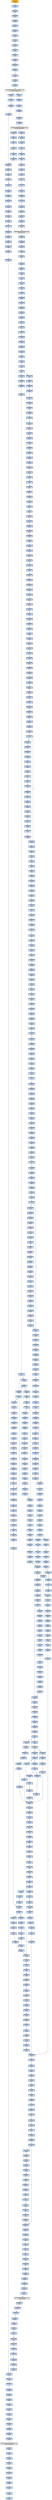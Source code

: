 strict digraph G {
	graph [bgcolor=transparent,
		name=G
	];
	node [color=lightsteelblue,
		fillcolor=lightsteelblue,
		shape=rectangle,
		style=filled
	];
	"0x0041eeb2"	[label="0x0041eeb2
movl"];
	"0x0041eeb5"	[label="0x0041eeb5
movl"];
	"0x0041eeb2" -> "0x0041eeb5"	[color="#000000"];
	"0x0041ea1d"	[label="0x0041ea1d
cmpl"];
	"0x0041ea20"	[label="0x0041ea20
jae"];
	"0x0041ea1d" -> "0x0041ea20"	[color="#000000"];
	"0x0041e04e"	[label="0x0041e04e
pushl"];
	"0x0041e04f"	[label="0x0041e04f
call"];
	"0x0041e04e" -> "0x0041e04f"	[color="#000000"];
	"0x0041ea2a"	[label="0x0041ea2a
jmp"];
	"0x0041ea58"	[label="0x0041ea58
movl"];
	"0x0041ea2a" -> "0x0041ea58"	[color="#000000"];
	"0x0041ef61"	[label="0x0041ef61
movl"];
	"0x0041ef63"	[label="0x0041ef63
jmp"];
	"0x0041ef61" -> "0x0041ef63"	[color="#000000"];
	"0x0041e879"	[label="0x0041e879
movl"];
	"0x0041e87e"	[label="0x0041e87e
movl"];
	"0x0041e879" -> "0x0041e87e"	[color="#000000"];
	"0x0041ebb4"	[label="0x0041ebb4
testb"];
	"0x0041ebb6"	[label="0x0041ebb6
jne"];
	"0x0041ebb4" -> "0x0041ebb6"	[color="#000000"];
	"0x0041ecc9"	[label="0x0041ecc9
jb"];
	"0x0041eccb"	[label="0x0041eccb
jmp"];
	"0x0041ecc9" -> "0x0041eccb"	[color="#000000",
		label=F];
	GETMODULEHANDLEA_KERNEL32_DLL	[color=lightgrey,
		fillcolor=lightgrey,
		label="GETMODULEHANDLEA_KERNEL32_DLL
GETMODULEHANDLEA"];
	"0x0041e287"	[label="0x0041e287
testl"];
	GETMODULEHANDLEA_KERNEL32_DLL -> "0x0041e287"	[color="#000000"];
	"0x0041e042"	[label="0x0041e042
movl"];
	GETMODULEHANDLEA_KERNEL32_DLL -> "0x0041e042"	[color="#000000"];
	"0x0041e974"	[label="0x0041e974
movl"];
	"0x0041e97a"	[label="0x0041e97a
andl"];
	"0x0041e974" -> "0x0041e97a"	[color="#000000"];
	"0x0041ee5c"	[label="0x0041ee5c
cmpl"];
	"0x0041ee5f"	[label="0x0041ee5f
movl"];
	"0x0041ee5c" -> "0x0041ee5f"	[color="#000000"];
	"0x0041e7e3"	[label="0x0041e7e3
cmpl"];
	"0x0041e7e5"	[label="0x0041e7e5
jae"];
	"0x0041e7e3" -> "0x0041e7e5"	[color="#000000"];
	"0x0041ebc5"	[label="0x0041ebc5
movl"];
	"0x0041ebc7"	[label="0x0041ebc7
call"];
	"0x0041ebc5" -> "0x0041ebc7"	[color="#000000"];
	"0x0041ea6c"	[label="0x0041ea6c
subl"];
	"0x0041ea6e"	[label="0x0041ea6e
popl"];
	"0x0041ea6c" -> "0x0041ea6e"	[color="#000000"];
	"0x0041e174"	[label="0x0041e174
movl"];
	"0x0041e176"	[label="0x0041e176
andl"];
	"0x0041e174" -> "0x0041e176"	[color="#000000"];
	"0x0041eb74"	[label="0x0041eb74
movl"];
	"0x0041eb76"	[label="0x0041eb76
call"];
	"0x0041eb74" -> "0x0041eb76"	[color="#000000"];
	"0x0041e994"	[label="0x0041e994
movl"];
	"0x0041e996"	[label="0x0041e996
movl"];
	"0x0041e994" -> "0x0041e996"	[color="#000000"];
	"0x0041e983"	[label="0x0041e983
movl"];
	"0x0041e986"	[label="0x0041e986
xorl"];
	"0x0041e983" -> "0x0041e986"	[color="#000000"];
	"0x0041e0b7"	[label="0x0041e0b7
pushl"];
	"0x0041e0bc"	[label="0x0041e0bc
pushl"];
	"0x0041e0b7" -> "0x0041e0bc"	[color="#000000"];
	"0x0041e91a"	[label="0x0041e91a
movl"];
	"0x0041e91e"	[label="0x0041e91e
movl"];
	"0x0041e91a" -> "0x0041e91e"	[color="#000000"];
	"0x0041e384"	[label="0x0041e384
jmp"];
	"0x0041e271"	[label="0x0041e271
movl"];
	"0x0041e384" -> "0x0041e271"	[color="#000000"];
	"0x0041ea25"	[label="0x0041ea25
sbbl"];
	"0x0041ea27"	[label="0x0041ea27
addl"];
	"0x0041ea25" -> "0x0041ea27"	[color="#000000"];
	"0x0041e001"	[color=lightgrey,
		fillcolor=orange,
		label="0x0041e001
pusha"];
	"0x0041e002"	[label="0x0041e002
call"];
	"0x0041e001" -> "0x0041e002"	[color="#000000"];
	"0x0041e966"	[label="0x0041e966
movl"];
	"0x0041e96d"	[label="0x0041e96d
movb"];
	"0x0041e966" -> "0x0041e96d"	[color="#000000"];
	"0x0041e8fa"	[label="0x0041e8fa
movl"];
	"0x0041e8fe"	[label="0x0041e8fe
movl"];
	"0x0041e8fa" -> "0x0041e8fe"	[color="#000000"];
	"0x0041eec1"	[label="0x0041eec1
addl"];
	"0x0041eec4"	[label="0x0041eec4
orl"];
	"0x0041eec1" -> "0x0041eec4"	[color="#000000"];
	"0x0041e0fc"	[label="0x0041e0fc
call"];
	"0x0041e6c8"	[label="0x0041e6c8
movl"];
	"0x0041e0fc" -> "0x0041e6c8"	[color="#000000"];
	"0x0041e718"	[label="0x0041e718
testb"];
	"0x0041e71a"	[label="0x0041e71a
jne"];
	"0x0041e718" -> "0x0041e71a"	[color="#000000"];
	VIRTUALPROTECT_KERNEL32_DLL	[color=lightgrey,
		fillcolor=lightgrey,
		label="VIRTUALPROTECT_KERNEL32_DLL
VIRTUALPROTECT"];
	"0x0041e3ff"	[label="0x0041e3ff
popl"];
	VIRTUALPROTECT_KERNEL32_DLL -> "0x0041e3ff"	[color="#000000"];
	"0x0041ed42"	[label="0x0041ed42
jmp"];
	"0x0041ef70"	[label="0x0041ef70
cmpl"];
	"0x0041ed42" -> "0x0041ef70"	[color="#000000"];
	"0x0041ee18"	[label="0x0041ee18
movb"];
	"0x0041ee1f"	[label="0x0041ee1f
popl"];
	"0x0041ee18" -> "0x0041ee1f"	[color="#000000"];
	"0x0041ef74"	[label="0x0041ef74
jb"];
	"0x0041ef7a"	[label="0x0041ef7a
movl"];
	"0x0041ef74" -> "0x0041ef7a"	[color="#000000",
		label=F];
	"0x0041eed9"	[label="0x0041eed9
movl"];
	"0x0041eede"	[label="0x0041eede
subl"];
	"0x0041eed9" -> "0x0041eede"	[color="#000000"];
	"0x0041e7e7"	[label="0x0041e7e7
popl"];
	"0x0041e7e5" -> "0x0041e7e7"	[color="#000000",
		label=F];
	"0x0041eb49"	[label="0x0041eb49
movl"];
	"0x0041eb4f"	[label="0x0041eb4f
movl"];
	"0x0041eb49" -> "0x0041eb4f"	[color="#000000"];
	"0x0041e922"	[label="0x0041e922
movl"];
	"0x0041e926"	[label="0x0041e926
addl"];
	"0x0041e922" -> "0x0041e926"	[color="#000000"];
	"0x0041e08d"	[label="0x0041e08d
movl"];
	"0x0041e093"	[label="0x0041e093
orl"];
	"0x0041e08d" -> "0x0041e093"	[color="#000000"];
	"0x0041eca3"	[label="0x0041eca3
testb"];
	"0x0041eca5"	[label="0x0041eca5
jne"];
	"0x0041eca3" -> "0x0041eca5"	[color="#000000"];
	"0x0041eaad"	[label="0x0041eaad
addl"];
	"0x0041eaaf"	[label="0x0041eaaf
incl"];
	"0x0041eaad" -> "0x0041eaaf"	[color="#000000"];
	"0x0041e9be"	[label="0x0041e9be
movl"];
	"0x0041e9c0"	[label="0x0041e9c0
movb"];
	"0x0041e9be" -> "0x0041e9c0"	[color="#000000"];
	VIRTUALFREE_KERNEL32_DLL	[color=lightgrey,
		fillcolor=lightgrey,
		label="VIRTUALFREE_KERNEL32_DLL
VIRTUALFREE"];
	"0x0041e1a8"	[label="0x0041e1a8
movl"];
	VIRTUALFREE_KERNEL32_DLL -> "0x0041e1a8"	[color="#000000"];
	"0x0041ea82"	[label="0x0041ea82
popl"];
	"0x0041ea83"	[label="0x0041ea83
ret"];
	"0x0041ea82" -> "0x0041ea83"	[color="#000000"];
	"0x0041e900"	[label="0x0041e900
movl"];
	"0x0041e904"	[label="0x0041e904
shll"];
	"0x0041e900" -> "0x0041e904"	[color="#000000"];
	"0x0041e9b1"	[label="0x0041e9b1
pushl"];
	"0x0041e9b2"	[label="0x0041e9b2
pushl"];
	"0x0041e9b1" -> "0x0041e9b2"	[color="#000000"];
	"0x0041e01c"	[label="0x0041e01c
subl"];
	"0x0041e022"	[label="0x0041e022
cmpl"];
	"0x0041e01c" -> "0x0041e022"	[color="#000000"];
	"0x0041e9f9"	[label="0x0041e9f9
subl"];
	"0x0041e9fb"	[label="0x0041e9fb
shrl"];
	"0x0041e9f9" -> "0x0041e9fb"	[color="#000000"];
	"0x0041e9c3"	[label="0x0041e9c3
movb"];
	"0x0041e9c7"	[label="0x0041e9c7
movl"];
	"0x0041e9c3" -> "0x0041e9c7"	[color="#000000"];
	"0x0041e0fa"	[label="0x0041e0fa
pushl"];
	"0x0041e0fb"	[label="0x0041e0fb
pushl"];
	"0x0041e0fa" -> "0x0041e0fb"	[color="#000000"];
	"0x0041e9e9"	[label="0x0041e9e9
cmpl"];
	"0x0041e9ec"	[label="0x0041e9ec
jae"];
	"0x0041e9e9" -> "0x0041e9ec"	[color="#000000"];
	"0x0041eb0d"	[label="0x0041eb0d
movl"];
	"0x0041eb0f"	[label="0x0041eb0f
leal"];
	"0x0041eb0d" -> "0x0041eb0f"	[color="#000000"];
	"0x0041eaa2"	[label="0x0041eaa2
popl"];
	"0x0041eaa3"	[label="0x0041eaa3
movl"];
	"0x0041eaa2" -> "0x0041eaa3"	[color="#000000"];
	"0x0041e872"	[label="0x0041e872
incl"];
	"0x0041e873"	[label="0x0041e873
cmpl"];
	"0x0041e872" -> "0x0041e873"	[color="#000000"];
	"0x0041e2c8"	[label="0x0041e2c8
je"];
	"0x0041e373"	[label="0x0041e373
movl"];
	"0x0041e2c8" -> "0x0041e373"	[color="#000000",
		label=T];
	"0x0041e8ab"	[label="0x0041e8ab
addl"];
	"0x0041e8ad"	[label="0x0041e8ad
cmpl"];
	"0x0041e8ab" -> "0x0041e8ad"	[color="#000000"];
	"0x0041e7eb"	[label="0x0041e7eb
movl"];
	"0x0041e7ee"	[label="0x0041e7ee
movl"];
	"0x0041e7eb" -> "0x0041e7ee"	[color="#000000"];
	"0x0041ecb9"	[label="0x0041ecb9
xorl"];
	"0x0041ecbb"	[label="0x0041ecbb
cmpb"];
	"0x0041ecb9" -> "0x0041ecbb"	[color="#000000"];
	"0x0041e9b6"	[label="0x0041e9b6
movl"];
	"0x0041e9b8"	[label="0x0041e9b8
cmpl"];
	"0x0041e9b6" -> "0x0041e9b8"	[color="#000000"];
	"0x0041e9c2"	[label="0x0041e9c2
incl"];
	"0x0041e9c0" -> "0x0041e9c2"	[color="#000000"];
	"0x0041e276"	[label="0x0041e276
je"];
	"0x0041e389"	[label="0x0041e389
movl"];
	"0x0041e276" -> "0x0041e389"	[color="#000000",
		label=T];
	"0x0041e055"	[label="0x0041e055
stosl"];
	"0x0041e056"	[label="0x0041e056
movb"];
	"0x0041e055" -> "0x0041e056"	[color="#000000"];
	"0x0041e1c6"	[label="0x0041e1c6
subl"];
	"0x0041e1c8"	[label="0x0041e1c8
je"];
	"0x0041e1c6" -> "0x0041e1c8"	[color="#000000"];
	"0x0041e91e" -> "0x0041e922"	[color="#000000"];
	"0x0041ee9c"	[label="0x0041ee9c
cmpl"];
	"0x0041eea0"	[label="0x0041eea0
jb"];
	"0x0041ee9c" -> "0x0041eea0"	[color="#000000"];
	"0x0041e6dc"	[label="0x0041e6dc
movl"];
	"0x0041e6e3"	[label="0x0041e6e3
movl"];
	"0x0041e6dc" -> "0x0041e6e3"	[color="#000000"];
	"0x0041eb98"	[label="0x0041eb98
movb"];
	"0x0041eb9c"	[label="0x0041eb9c
incl"];
	"0x0041eb98" -> "0x0041eb9c"	[color="#000000"];
	"0x0041ee6a"	[label="0x0041ee6a
movl"];
	"0x0041ee6d"	[label="0x0041ee6d
movl"];
	"0x0041ee6a" -> "0x0041ee6d"	[color="#000000"];
	"0x0041e6cc"	[label="0x0041e6cc
subl"];
	"0x0041e6c8" -> "0x0041e6cc"	[color="#000000"];
	"0x0041eec6"	[label="0x0041eec6
movl"];
	"0x0041eec4" -> "0x0041eec6"	[color="#000000"];
	"0x0041e298"	[label="0x0041e298
movl"];
	"0x0041e2a2"	[label="0x0041e2a2
movl"];
	"0x0041e298" -> "0x0041e2a2"	[color="#000000"];
	"0x0041eee4"	[label="0x0041eee4
movl"];
	"0x0041eee9"	[label="0x0041eee9
movl"];
	"0x0041eee4" -> "0x0041eee9"	[color="#000000"];
	"0x0041e726"	[label="0x0041e726
movl"];
	"0x0041e71a" -> "0x0041e726"	[color="#000000",
		label=T];
	"0x0041e6d2"	[label="0x0041e6d2
leal"];
	"0x0041e6d6"	[label="0x0041e6d6
pushl"];
	"0x0041e6d2" -> "0x0041e6d6"	[color="#000000"];
	"0x0041e37e"	[label="0x0041e37e
movl"];
	"0x0041e37e" -> "0x0041e384"	[color="#000000"];
	"0x0041e179"	[label="0x0041e179
repz"];
	"0x0041e176" -> "0x0041e179"	[color="#000000"];
	"0x0041ef7e"	[label="0x0041ef7e
movl"];
	"0x0041ef80"	[label="0x0041ef80
popl"];
	"0x0041ef7e" -> "0x0041ef80"	[color="#000000"];
	"0x0041e059"	[label="0x0041e059
jne"];
	"0x0041e05b"	[label="0x0041e05b
cmpb"];
	"0x0041e059" -> "0x0041e05b"	[color="#000000",
		label=F];
	"0x0041eefc"	[label="0x0041eefc
movl"];
	"0x0041ef03"	[label="0x0041ef03
testl"];
	"0x0041eefc" -> "0x0041ef03"	[color="#000000"];
	"0x0041ecc6"	[label="0x0041ecc6
cmpl"];
	"0x0041ecc6" -> "0x0041ecc9"	[color="#000000"];
	"0x0041e112"	[label="0x0041e112
movl"];
	"0x0041e114"	[label="0x0041e114
subl"];
	"0x0041e112" -> "0x0041e114"	[color="#000000"];
	"0x0041ea47"	[label="0x0041ea47
jae"];
	"0x0041ea49"	[label="0x0041ea49
movl"];
	"0x0041ea47" -> "0x0041ea49"	[color="#000000",
		label=F];
	"0x0041eb59"	[label="0x0041eb59
stosb"];
	"0x0041eb5a"	[label="0x0041eb5a
call"];
	"0x0041eb59" -> "0x0041eb5a"	[color="#000000"];
	"0x0041e9e1"	[label="0x0041e9e1
movl"];
	"0x0041e9e4"	[label="0x0041e9e4
movl"];
	"0x0041e9e1" -> "0x0041e9e4"	[color="#000000"];
	"0x0041ebc3"	[label="0x0041ebc3
xorl"];
	"0x0041ebc3" -> "0x0041ebc5"	[color="#000000"];
	"0x0041e04a"	[label="0x0041e04a
leal"];
	"0x0041e04d"	[label="0x0041e04d
pushl"];
	"0x0041e04a" -> "0x0041e04d"	[color="#000000"];
	"0x0041e72f"	[label="0x0041e72f
ret"];
	"0x0041e101"	[label="0x0041e101
movb"];
	"0x0041e72f" -> "0x0041e101"	[color="#000000"];
	"0x0041e7ad"	[label="0x0041e7ad
pushl"];
	"0x0041e7ae"	[label="0x0041e7ae
cmpl"];
	"0x0041e7ad" -> "0x0041e7ae"	[color="#000000"];
	"0x0041e9c9"	[label="0x0041e9c9
movl"];
	"0x0041e9c7" -> "0x0041e9c9"	[color="#000000"];
	"0x0041ece7"	[label="0x0041ece7
popl"];
	"0x0041ece8"	[label="0x0041ece8
movb"];
	"0x0041ece7" -> "0x0041ece8"	[color="#000000"];
	"0x0041e9d3"	[label="0x0041e9d3
andl"];
	"0x0041e9d9"	[label="0x0041e9d9
orl"];
	"0x0041e9d3" -> "0x0041e9d9"	[color="#000000"];
	"0x0041ef63" -> "0x0041ef70"	[color="#000000"];
	"0x0041e877"	[label="0x0041e877
jb"];
	"0x0041e877" -> "0x0041e879"	[color="#000000",
		label=F];
	"0x0041e8c9"	[label="0x0041e8c9
cmpl"];
	"0x0041e8cc"	[label="0x0041e8cc
movl"];
	"0x0041e8c9" -> "0x0041e8cc"	[color="#000000"];
	"0x0041e7be"	[label="0x0041e7be
movb"];
	"0x0041e7c2"	[label="0x0041e7c2
movl"];
	"0x0041e7be" -> "0x0041e7c2"	[color="#000000"];
	"0x0041ea3b"	[label="0x0041ea3b
jae"];
	"0x0041ea44"	[label="0x0041ea44
cmpl"];
	"0x0041ea3b" -> "0x0041ea44"	[color="#000000",
		label=T];
	"0x0041ea3d"	[label="0x0041ea3d
movl"];
	"0x0041ea3b" -> "0x0041ea3d"	[color="#000000",
		label=F];
	"0x0041e7bb"	[label="0x0041e7bb
movb"];
	"0x0041e7bd"	[label="0x0041e7bd
incl"];
	"0x0041e7bb" -> "0x0041e7bd"	[color="#000000"];
	"0x0041ef85"	[label="0x0041ef85
popl"];
	"0x0041ef86"	[label="0x0041ef86
addl"];
	"0x0041ef85" -> "0x0041ef86"	[color="#000000"];
	"0x0041e8a1"	[label="0x0041e8a1
movl"];
	"0x0041e8a5"	[label="0x0041e8a5
movl"];
	"0x0041e8a1" -> "0x0041e8a5"	[color="#000000"];
	"0x0041e8f0"	[label="0x0041e8f0
subl"];
	"0x0041e8f2"	[label="0x0041e8f2
addl"];
	"0x0041e8f0" -> "0x0041e8f2"	[color="#000000"];
	"0x0041e99c"	[label="0x0041e99c
incl"];
	"0x0041e99d"	[label="0x0041e99d
cmpl"];
	"0x0041e99c" -> "0x0041e99d"	[color="#000000"];
	"0x0041e7e8"	[label="0x0041e7e8
movl"];
	"0x0041e7e8" -> "0x0041e7eb"	[color="#000000"];
	"0x0041e0f7"	[label="0x0041e0f7
pushl"];
	"0x0041e0f7" -> "0x0041e0fa"	[color="#000000"];
	"0x0041ef3d"	[label="0x0041ef3d
incl"];
	"0x0041ef3e"	[label="0x0041ef3e
leal"];
	"0x0041ef3d" -> "0x0041ef3e"	[color="#000000"];
	"0x0041e8d3"	[label="0x0041e8d3
jl"];
	"0x0041e8d3" -> "0x0041e922"	[color="#000000",
		label=T];
	"0x0041e8d5"	[label="0x0041e8d5
movl"];
	"0x0041e8d3" -> "0x0041e8d5"	[color="#000000",
		label=F];
	"0x0041e8eb"	[label="0x0041e8eb
andl"];
	"0x0041e8eb" -> "0x0041e8f0"	[color="#000000"];
	"0x0041eee0"	[label="0x0041eee0
addl"];
	"0x0041eee2"	[label="0x0041eee2
shrl"];
	"0x0041eee0" -> "0x0041eee2"	[color="#000000"];
	"0x0041e425"	[label="0x0041e425
ret"];
	"0x0041eb2a"	[label="0x0041eb2a
movl"];
	"0x0041eb30"	[label="0x0041eb30
xorl"];
	"0x0041eb2a" -> "0x0041eb30"	[color="#000000"];
	"0x0041eea8"	[label="0x0041eea8
shll"];
	"0x0041eeab"	[label="0x0041eeab
movb"];
	"0x0041eea8" -> "0x0041eeab"	[color="#000000"];
	"0x0041eea2"	[label="0x0041eea2
movl"];
	"0x0041eea5"	[label="0x0041eea5
movl"];
	"0x0041eea2" -> "0x0041eea5"	[color="#000000"];
	"0x0041e1c0"	[label="0x0041e1c0
movl"];
	"0x0041e1c0" -> "0x0041e1c6"	[color="#000000"];
	"0x0041e98f"	[label="0x0041e98f
leal"];
	"0x0041e993"	[label="0x0041e993
incl"];
	"0x0041e98f" -> "0x0041e993"	[color="#000000"];
	"0x0041eaf1"	[label="0x0041eaf1
movl"];
	"0x0041eaf7"	[label="0x0041eaf7
popl"];
	"0x0041eaf1" -> "0x0041eaf7"	[color="#000000"];
	"0x0041eef7"	[label="0x0041eef7
cmpl"];
	"0x0041eefa"	[label="0x0041eefa
jae"];
	"0x0041eef7" -> "0x0041eefa"	[color="#000000"];
	"0x0041e392"	[label="0x0041e392
addl"];
	"0x0041e394"	[label="0x0041e394
pushl"];
	"0x0041e392" -> "0x0041e394"	[color="#000000"];
	"0x0041eeb8"	[label="0x0041eeb8
movl"];
	"0x0041eebc"	[label="0x0041eebc
andl"];
	"0x0041eeb8" -> "0x0041eebc"	[color="#000000"];
	"0x0041eb12"	[label="0x0041eb12
movl"];
	"0x0041eb0f" -> "0x0041eb12"	[color="#000000"];
	"0x0041e416"	[label="0x0041e416
jne"];
	"0x0041e420"	[label="0x0041e420
pushl"];
	"0x0041e416" -> "0x0041e420"	[color="#000000",
		label=T];
	"0x0041e98b"	[label="0x0041e98b
movl"];
	"0x0041e98b" -> "0x0041e98f"	[color="#000000"];
	"0x0041e251"	[label="0x0041e251
je"];
	"0x0041e264"	[label="0x0041e264
movl"];
	"0x0041e251" -> "0x0041e264"	[color="#000000",
		label=T];
	"0x0041e163"	[label="0x0041e163
addl"];
	"0x0041e169"	[label="0x0041e169
movl"];
	"0x0041e163" -> "0x0041e169"	[color="#000000"];
	"0x0041eab5"	[label="0x0041eab5
movl"];
	"0x0041eab9"	[label="0x0041eab9
leal"];
	"0x0041eab5" -> "0x0041eab9"	[color="#000000"];
	"0x0041e1ba"	[label="0x0041e1ba
movl"];
	"0x0041e1ba" -> "0x0041e1c0"	[color="#000000"];
	"0x0041ee55"	[label="0x0041ee55
addl"];
	"0x0041ee58"	[label="0x0041ee58
orl"];
	"0x0041ee55" -> "0x0041ee58"	[color="#000000"];
	"0x0041eeec"	[label="0x0041eeec
subl"];
	"0x0041eee9" -> "0x0041eeec"	[color="#000000"];
	"0x0041ef81"	[label="0x0041ef81
popl"];
	"0x0041ef80" -> "0x0041ef81"	[color="#000000"];
	"0x0041e39e"	[label="0x0041e39e
call"];
	"0x0041e39e" -> VIRTUALPROTECT_KERNEL32_DLL	[color="#000000"];
	"0x0041ed3e"	[label="0x0041ed3e
movl"];
	"0x0041ed3e" -> "0x0041ed42"	[color="#000000"];
	"0x0041ea27" -> "0x0041ea2a"	[color="#000000"];
	"0x0041e415"	[label="0x0041e415
popa"];
	"0x0041e415" -> "0x0041e416"	[color="#000000"];
	"0x0041ef6e"	[label="0x0041ef6e
je"];
	"0x0041ef6e" -> "0x0041ef70"	[color="#000000",
		label=F];
	"0x0041ecde"	[label="0x0041ecde
movl"];
	"0x0041ece3"	[label="0x0041ece3
repz"];
	"0x0041ecde" -> "0x0041ece3"	[color="#000000"];
	"0x0041e2ae"	[label="0x0041e2ae
movl"];
	"0x0041e2b1"	[label="0x0041e2b1
addl"];
	"0x0041e2ae" -> "0x0041e2b1"	[color="#000000"];
	"0x0041e949"	[label="0x0041e949
je"];
	"0x0041e95a"	[label="0x0041e95a
movl"];
	"0x0041e949" -> "0x0041e95a"	[color="#000000",
		label=T];
	"0x0041ebb6" -> "0x0041ebc3"	[color="#000000",
		label=T];
	"0x0041ea86"	[label="0x0041ea86
pushl"];
	"0x0041ea87"	[label="0x0041ea87
movl"];
	"0x0041ea86" -> "0x0041ea87"	[color="#000000"];
	"0x0041eb69"	[label="0x0041eb69
pushl"];
	"0x0041eb6a"	[label="0x0041eb6a
movl"];
	"0x0041eb69" -> "0x0041eb6a"	[color="#000000"];
	"0x0041ef53"	[label="0x0041ef53
cmpl"];
	"0x0041ef55"	[label="0x0041ef55
jb"];
	"0x0041ef53" -> "0x0041ef55"	[color="#000000"];
	"0x0041e289"	[label="0x0041e289
jne"];
	"0x0041e287" -> "0x0041e289"	[color="#000000"];
	"0x0041e181"	[label="0x0041e181
pushl"];
	"0x0041e183"	[label="0x0041e183
pushl"];
	"0x0041e181" -> "0x0041e183"	[color="#000000"];
	"0x0041eb57"	[label="0x0041eb57
movl"];
	"0x0041eb57" -> "0x0041eb59"	[color="#000000"];
	"0x0041e7de"	[label="0x0041e7de
movl"];
	"0x0041e7e0"	[label="0x0041e7e0
movl"];
	"0x0041e7de" -> "0x0041e7e0"	[color="#000000"];
	"0x0041ef41"	[label="0x0041ef41
cmpl"];
	"0x0041ef43"	[label="0x0041ef43
movl"];
	"0x0041ef41" -> "0x0041ef43"	[color="#000000"];
	"0x0041ea0f"	[label="0x0041ea0f
movl"];
	"0x0041ea11"	[label="0x0041ea11
shrl"];
	"0x0041ea0f" -> "0x0041ea11"	[color="#000000"];
	"0x0041e1ae"	[label="0x0041e1ae
orl"];
	"0x0041e1b0"	[label="0x0041e1b0
je"];
	"0x0041e1ae" -> "0x0041e1b0"	[color="#000000"];
	"0x0041ece6"	[label="0x0041ece6
popl"];
	"0x0041ece6" -> "0x0041ece7"	[color="#000000"];
	"0x0041eb14"	[label="0x0041eb14
movl"];
	"0x0041eb1b"	[label="0x0041eb1b
movl"];
	"0x0041eb14" -> "0x0041eb1b"	[color="#000000"];
	"0x0041ea38"	[label="0x0041ea38
cmpl"];
	"0x0041ea38" -> "0x0041ea3b"	[color="#000000"];
	"0x0041e869"	[label="0x0041e869
movl"];
	"0x0041e86d"	[label="0x0041e86d
leal"];
	"0x0041e869" -> "0x0041e86d"	[color="#000000"];
	"0x0041eb6e"	[label="0x0041eb6e
leal"];
	"0x0041eb71"	[label="0x0041eb71
pushl"];
	"0x0041eb6e" -> "0x0041eb71"	[color="#000000"];
	"0x0041ee78"	[label="0x0041ee78
movl"];
	"0x0041ee7d"	[label="0x0041ee7d
movl"];
	"0x0041ee78" -> "0x0041ee7d"	[color="#000000"];
	"0x0041e420" -> "0x0041e425"	[color="#000000"];
	"0x0041ea7d"	[label="0x0041ea7d
popl"];
	"0x0041ea7e"	[label="0x0041ea7e
popl"];
	"0x0041ea7d" -> "0x0041ea7e"	[color="#000000"];
	"0x0041eb02"	[label="0x0041eb02
movl"];
	"0x0041eb06"	[label="0x0041eb06
movl"];
	"0x0041eb02" -> "0x0041eb06"	[color="#000000"];
	"0x0041eac2"	[label="0x0041eac2
call"];
	"0x0041e80f"	[label="0x0041e80f
movl"];
	"0x0041eac2" -> "0x0041e80f"	[color="#000000"];
	"0x0041e7e0" -> "0x0041e7e3"	[color="#000000"];
	"0x0041e014"	[label="0x0041e014
popl"];
	"0x0041e015"	[label="0x0041e015
movl"];
	"0x0041e014" -> "0x0041e015"	[color="#000000"];
	"0x0041eead"	[label="0x0041eead
incl"];
	"0x0041eeab" -> "0x0041eead"	[color="#000000"];
	"0x0041e970"	[label="0x0041e970
testb"];
	"0x0041e972"	[label="0x0041e972
je"];
	"0x0041e970" -> "0x0041e972"	[color="#000000"];
	"0x0041ee62"	[label="0x0041ee62
movl"];
	"0x0041ee65"	[label="0x0041ee65
jae"];
	"0x0041ee62" -> "0x0041ee65"	[color="#000000"];
	"0x0041eef5"	[label="0x0041eef5
addl"];
	"0x0041eef5" -> "0x0041eef7"	[color="#000000"];
	"0x0041ea9b"	[label="0x0041ea9b
movb"];
	"0x0041ea9b" -> "0x0041eaa2"	[color="#000000"];
	"0x0041ed3b"	[label="0x0041ed3b
incl"];
	"0x0041ed3c"	[label="0x0041ed3c
movl"];
	"0x0041ed3b" -> "0x0041ed3c"	[color="#000000"];
	"0x0041e058"	[label="0x0041e058
scasb"];
	"0x0041e056" -> "0x0041e058"	[color="#000000"];
	"0x0041ea4e"	[label="0x0041ea4e
jmp"];
	"0x0041ea49" -> "0x0041ea4e"	[color="#000000"];
	"0x0041ecf2"	[label="0x0041ecf2
call"];
	"0x0041ecf8"	[label="0x0041ecf8
popl"];
	"0x0041ecf2" -> "0x0041ecf8"	[color="#000000"];
	"0x0041e964"	[label="0x0041e964
jbe"];
	"0x0041e964" -> "0x0041e966"	[color="#000000",
		label=F];
	"0x0041ee4c"	[label="0x0041ee4c
movl"];
	"0x0041ee50"	[label="0x0041ee50
andl"];
	"0x0041ee4c" -> "0x0041ee50"	[color="#000000"];
	"0x0041ea07"	[label="0x0041ea07
jae"];
	"0x0041ea07" -> "0x0041ea1d"	[color="#000000",
		label=T];
	"0x0041ea09"	[label="0x0041ea09
movl"];
	"0x0041ea07" -> "0x0041ea09"	[color="#000000",
		label=F];
	"0x0041eb6c"	[label="0x0041eb6c
pushl"];
	"0x0041eb6d"	[label="0x0041eb6d
pushl"];
	"0x0041eb6c" -> "0x0041eb6d"	[color="#000000"];
	"0x0041ecea"	[label="0x0041ecea
popl"];
	"0x0041ece8" -> "0x0041ecea"	[color="#000000"];
	"0x0041e8cf"	[label="0x0041e8cf
movl"];
	"0x0041e8cf" -> "0x0041e8d3"	[color="#000000"];
	"0x0041e8a9"	[label="0x0041e8a9
shll"];
	"0x0041e8a9" -> "0x0041e8ab"	[color="#000000"];
	"0x0041ea93"	[label="0x0041ea93
movl"];
	"0x0041ea95"	[label="0x0041ea95
pushl"];
	"0x0041ea93" -> "0x0041ea95"	[color="#000000"];
	"0x0041eecb"	[label="0x0041eecb
movl"];
	"0x0041eece"	[label="0x0041eece
movl"];
	"0x0041eecb" -> "0x0041eece"	[color="#000000"];
	"0x0041ea89"	[label="0x0041ea89
xorl"];
	"0x0041ea8b"	[label="0x0041ea8b
xorl"];
	"0x0041ea89" -> "0x0041ea8b"	[color="#000000"];
	"0x0041e99f"	[label="0x0041e99f
jb"];
	"0x0041e99d" -> "0x0041e99f"	[color="#000000"];
	"0x0041ee88"	[label="0x0041ee88
shrl"];
	"0x0041ee8a"	[label="0x0041ee8a
leal"];
	"0x0041ee88" -> "0x0041ee8a"	[color="#000000"];
	"0x0041ed2d"	[label="0x0041ed2d
cmpl"];
	"0x0041ed32"	[label="0x0041ed32
jae"];
	"0x0041ed2d" -> "0x0041ed32"	[color="#000000"];
	"0x0041ee72"	[label="0x0041ee72
subl"];
	"0x0041ee74"	[label="0x0041ee74
addl"];
	"0x0041ee72" -> "0x0041ee74"	[color="#000000"];
	"0x0041e929"	[label="0x0041e929
incl"];
	"0x0041e926" -> "0x0041e929"	[color="#000000"];
	"0x0041e00a"	[label="0x0041e00a
popl"];
	"0x0041e00b"	[label="0x0041e00b
incl"];
	"0x0041e00a" -> "0x0041e00b"	[color="#000000"];
	"0x0041ee67"	[label="0x0041ee67
movl"];
	"0x0041ee65" -> "0x0041ee67"	[color="#000000",
		label=F];
	"0x0041ea36"	[label="0x0041ea36
jmp"];
	"0x0041ea36" -> "0x0041ea58"	[color="#000000"];
	"0x0041e8c7"	[label="0x0041e8c7
addl"];
	"0x0041e8c7" -> "0x0041e8c9"	[color="#000000"];
	"0x0041e892"	[label="0x0041e892
movl"];
	"0x0041e89a"	[label="0x0041e89a
movl"];
	"0x0041e892" -> "0x0041e89a"	[color="#000000"];
	"0x0041eba8"	[label="0x0041eba8
leal"];
	"0x0041ebac"	[label="0x0041ebac
pushl"];
	"0x0041eba8" -> "0x0041ebac"	[color="#000000"];
	"0x0041e0e2"	[label="0x0041e0e2
movl"];
	"0x0041e0e8"	[label="0x0041e0e8
pushl"];
	"0x0041e0e2" -> "0x0041e0e8"	[color="#000000"];
	"0x0041e931"	[label="0x0041e931
movl"];
	"0x0041e935"	[label="0x0041e935
movl"];
	"0x0041e931" -> "0x0041e935"	[color="#000000"];
	"0x0041e7b1"	[label="0x0041e7b1
jb"];
	"0x0041e7b1" -> "0x0041e7e8"	[color="#000000",
		label=T];
	"0x0041e7b3"	[label="0x0041e7b3
pushl"];
	"0x0041e7b1" -> "0x0041e7b3"	[color="#000000",
		label=F];
	"0x0041e8fe" -> "0x0041e900"	[color="#000000"];
	"0x0041e9ad"	[label="0x0041e9ad
ret"];
	"0x0041e9ad" -> "0x0041ebb4"	[color="#000000"];
	"0x0041e9ad" -> "0x0041eca3"	[color="#000000"];
	"0x0041eea0" -> "0x0041eea2"	[color="#000000",
		label=F];
	"0x0041eed3"	[label="0x0041eed3
movl"];
	"0x0041eea0" -> "0x0041eed3"	[color="#000000",
		label=T];
	"0x0041ef37"	[label="0x0041ef37
movl"];
	"0x0041ef39"	[label="0x0041ef39
movl"];
	"0x0041ef37" -> "0x0041ef39"	[color="#000000"];
	"0x0041eec8"	[label="0x0041eec8
cmpl"];
	"0x0041eec6" -> "0x0041eec8"	[color="#000000"];
	"0x0041e7f4"	[label="0x0041e7f4
shrl"];
	"0x0041e7f6"	[label="0x0041e7f6
movl"];
	"0x0041e7f4" -> "0x0041e7f6"	[color="#000000"];
	"0x0041eeae"	[label="0x0041eeae
movb"];
	"0x0041eead" -> "0x0041eeae"	[color="#000000"];
	"0x0041e400"	[label="0x0041e400
movl"];
	"0x0041e3ff" -> "0x0041e400"	[color="#000000"];
	"0x0041ebad"	[label="0x0041ebad
movl"];
	"0x0041ebaf"	[label="0x0041ebaf
call"];
	"0x0041ebad" -> "0x0041ebaf"	[color="#000000"];
	"0x0041ee90"	[label="0x0041ee90
call"];
	"0x0041ee8a" -> "0x0041ee90"	[color="#000000"];
	"0x0041e875"	[label="0x0041e875
movl"];
	"0x0041e875" -> "0x0041e877"	[color="#000000"];
	"0x0041e80c"	[label="0x0041e80c
ret"];
	"0x0041e80c" -> "0x0041eb98"	[color="#000000"];
	"0x0041e0be"	[label="0x0041e0be
call"];
	VIRTUALALLOC_KERNEL32_DLL	[color=lightgrey,
		fillcolor=lightgrey,
		label="VIRTUALALLOC_KERNEL32_DLL
VIRTUALALLOC"];
	"0x0041e0be" -> VIRTUALALLOC_KERNEL32_DLL	[color="#000000"];
	"0x0041e83f"	[label="0x0041e83f
pushl"];
	"0x0041e840"	[label="0x0041e840
movl"];
	"0x0041e83f" -> "0x0041e840"	[color="#000000"];
	"0x0041e993" -> "0x0041e994"	[color="#000000"];
	"0x0041e92a"	[label="0x0041e92a
decl"];
	"0x0041e92b"	[label="0x0041e92b
addl"];
	"0x0041e92a" -> "0x0041e92b"	[color="#000000"];
	"0x0041e7f2"	[label="0x0041e7f2
subl"];
	"0x0041e7f2" -> "0x0041e7f4"	[color="#000000"];
	"0x0041e108"	[label="0x0041e108
incb"];
	"0x0041e10e"	[label="0x0041e10e
pushl"];
	"0x0041e108" -> "0x0041e10e"	[color="#000000"];
	"0x0041e802"	[label="0x0041e802
shrl"];
	"0x0041e804"	[label="0x0041e804
addl"];
	"0x0041e802" -> "0x0041e804"	[color="#000000"];
	"0x0041ea00"	[label="0x0041ea00
andl"];
	"0x0041ea05"	[label="0x0041ea05
cmpl"];
	"0x0041ea00" -> "0x0041ea05"	[color="#000000"];
	"0x0041e9b0"	[label="0x0041e9b0
pushl"];
	"0x0041ee90" -> "0x0041e9b0"	[color="#000000"];
	"0x0041e161"	[label="0x0041e161
movl"];
	"0x0041e161" -> "0x0041e163"	[color="#000000"];
	"0x0041e367"	[label="0x0041e367
addl"];
	"0x0041e36e"	[label="0x0041e36e
jmp"];
	"0x0041e367" -> "0x0041e36e"	[color="#000000"];
	"0x0041e396"	[label="0x0041e396
pushl"];
	"0x0041e397"	[label="0x0041e397
pushl"];
	"0x0041e396" -> "0x0041e397"	[color="#000000"];
	"0x0041ef3e" -> "0x0041ef41"	[color="#000000"];
	"0x0041e03b"	[label="0x0041e03b
pushl"];
	"0x0041e03c"	[label="0x0041e03c
call"];
	"0x0041e03b" -> "0x0041e03c"	[color="#000000"];
	"0x0041ef16"	[label="0x0041ef16
movl"];
	"0x0041ef1c"	[label="0x0041ef1c
movl"];
	"0x0041ef16" -> "0x0041ef1c"	[color="#000000"];
	"0x0041e17b"	[label="0x0041e17b
popl"];
	"0x0041e17c"	[label="0x0041e17c
pushl"];
	"0x0041e17b" -> "0x0041e17c"	[color="#000000"];
	"0x0041e7b4"	[label="0x0041e7b4
movl"];
	"0x0041e7b9"	[label="0x0041e7b9
movl"];
	"0x0041e7b4" -> "0x0041e7b9"	[color="#000000"];
	"0x0041e39d"	[label="0x0041e39d
pushl"];
	"0x0041e39d" -> "0x0041e39e"	[color="#000000"];
	"0x0041e8dc"	[label="0x0041e8dc
movl"];
	"0x0041e8e0"	[label="0x0041e8e0
movl"];
	"0x0041e8dc" -> "0x0041e8e0"	[color="#000000"];
	"0x0041eba2"	[label="0x0041eba2
leal"];
	"0x0041eba2" -> "0x0041eba8"	[color="#000000"];
	"0x0041e9f4"	[label="0x0041e9f4
movl"];
	"0x0041e9f4" -> "0x0041e9f9"	[color="#000000"];
	"0x0041e029"	[label="0x0041e029
movl"];
	"0x0041e02f"	[label="0x0041e02f
jne"];
	"0x0041e029" -> "0x0041e02f"	[color="#000000"];
	"0x0041e7fd"	[label="0x0041e7fd
andl"];
	"0x0041e7fd" -> "0x0041e802"	[color="#000000"];
	"0x0041e6eb"	[label="0x0041e6eb
pushl"];
	"0x0041e6ec"	[label="0x0041e6ec
leal"];
	"0x0041e6eb" -> "0x0041e6ec"	[color="#000000"];
	"0x0041ea4e" -> "0x0041ea58"	[color="#000000"];
	"0x0041ee9a"	[label="0x0041ee9a
jmp"];
	"0x0041ee9a" -> "0x0041eef7"	[color="#000000"];
	"0x0041ecc3"	[label="0x0041ecc3
jne"];
	"0x0041ecbb" -> "0x0041ecc3"	[color="#000000"];
	"0x0041ee20"	[label="0x0041ee20
testb"];
	"0x0041ee1f" -> "0x0041ee20"	[color="#000000"];
	"0x0041ece5"	[label="0x0041ece5
popl"];
	"0x0041ece5" -> "0x0041ece6"	[color="#000000"];
	"0x0041ea5f"	[label="0x0041ea5f
movl"];
	"0x0041ea62"	[label="0x0041ea62
movl"];
	"0x0041ea5f" -> "0x0041ea62"	[color="#000000"];
	"0x0041ea2f"	[label="0x0041ea2f
jae"];
	"0x0041ea2f" -> "0x0041ea38"	[color="#000000",
		label=T];
	"0x0041ea31"	[label="0x0041ea31
movl"];
	"0x0041ea2f" -> "0x0041ea31"	[color="#000000",
		label=F];
	"0x0041ef4b"	[label="0x0041ef4b
incl"];
	"0x0041ef4c"	[label="0x0041ef4c
movb"];
	"0x0041ef4b" -> "0x0041ef4c"	[color="#000000"];
	"0x0041e89e"	[label="0x0041e89e
leal"];
	"0x0041e89e" -> "0x0041e8a1"	[color="#000000"];
	"0x0041e7d4"	[label="0x0041e7d4
orl"];
	"0x0041e7d6"	[label="0x0041e7d6
movl"];
	"0x0041e7d4" -> "0x0041e7d6"	[color="#000000"];
	"0x0041ea96"	[label="0x0041ea96
call"];
	"0x0041ea96" -> "0x0041ecf2"	[color="#000000"];
	"0x0041e0a1"	[label="0x0041e0a1
leal"];
	"0x0041e0a7"	[label="0x0041e0a7
cmpl"];
	"0x0041e0a1" -> "0x0041e0a7"	[color="#000000"];
	"0x0041e095"	[label="0x0041e095
je"];
	"0x0041e093" -> "0x0041e095"	[color="#000000"];
	"0x0041ea31" -> "0x0041ea36"	[color="#000000"];
	"0x0041e0eb"	[label="0x0041e0eb
addl"];
	"0x0041e0f1"	[label="0x0041e0f1
pushl"];
	"0x0041e0eb" -> "0x0041e0f1"	[color="#000000"];
	"0x0041eaf9"	[label="0x0041eaf9
addl"];
	"0x0041eafe"	[label="0x0041eafe
popl"];
	"0x0041eaf9" -> "0x0041eafe"	[color="#000000"];
	"0x0041e269"	[label="0x0041e269
movl"];
	"0x0041e264" -> "0x0041e269"	[color="#000000"];
	"0x0041ef83"	[label="0x0041ef83
movb"];
	"0x0041ef83" -> "0x0041ef85"	[color="#000000"];
	"0x0041e834"	[label="0x0041e834
subl"];
	"0x0041e83a"	[label="0x0041e83a
pushl"];
	"0x0041e834" -> "0x0041e83a"	[color="#000000"];
	"0x0041e2aa"	[label="0x0041e2aa
testl"];
	"0x0041e2ac"	[label="0x0041e2ac
jne"];
	"0x0041e2aa" -> "0x0041e2ac"	[color="#000000"];
	"0x0041e2b3"	[label="0x0041e2b3
addl"];
	"0x0041e2b9"	[label="0x0041e2b9
movl"];
	"0x0041e2b3" -> "0x0041e2b9"	[color="#000000"];
	"0x0041eef3"	[label="0x0041eef3
shrl"];
	"0x0041eef3" -> "0x0041eef5"	[color="#000000"];
	"0x0041e7a4"	[label="0x0041e7a4
pushl"];
	"0x0041e7a5"	[label="0x0041e7a5
movl"];
	"0x0041e7a4" -> "0x0041e7a5"	[color="#000000"];
	"0x0041ee3c"	[label="0x0041ee3c
shll"];
	"0x0041ee3f"	[label="0x0041ee3f
movb"];
	"0x0041ee3c" -> "0x0041ee3f"	[color="#000000"];
	"0x0041ee95"	[label="0x0041ee95
addl"];
	"0x0041ee97"	[label="0x0041ee97
leal"];
	"0x0041ee95" -> "0x0041ee97"	[color="#000000"];
	"0x0041ef57"	[label="0x0041ef57
movl"];
	"0x0041ef55" -> "0x0041ef57"	[color="#000000",
		label=F];
	"0x0041e7cb"	[label="0x0041e7cb
shll"];
	"0x0041e7ce"	[label="0x0041e7ce
andl"];
	"0x0041e7cb" -> "0x0041e7ce"	[color="#000000"];
	"0x0041e9b3"	[label="0x0041e9b3
movl"];
	"0x0041e9b5"	[label="0x0041e9b5
pushl"];
	"0x0041e9b3" -> "0x0041e9b5"	[color="#000000"];
	"0x0041ea8d"	[label="0x0041ea8d
leal"];
	"0x0041ea8d" -> "0x0041ea93"	[color="#000000"];
	"0x0041eb9d"	[label="0x0041eb9d
cmpl"];
	"0x0041eba0"	[label="0x0041eba0
jb"];
	"0x0041eb9d" -> "0x0041eba0"	[color="#000000"];
	"0x0041ed38"	[label="0x0041ed38
movl"];
	"0x0041ed3a"	[label="0x0041ed3a
incl"];
	"0x0041ed38" -> "0x0041ed3a"	[color="#000000"];
	"0x0041e90d"	[label="0x0041e90d
repz"];
	"0x0041e90f"	[label="0x0041e90f
movl"];
	"0x0041e90d" -> "0x0041e90f"	[color="#000000"];
	"0x0041e7db"	[label="0x0041e7db
movl"];
	"0x0041e7db" -> "0x0041e7de"	[color="#000000"];
	"0x0041e93d"	[label="0x0041e93d
jge"];
	"0x0041e943"	[label="0x0041e943
cmpl"];
	"0x0041e93d" -> "0x0041e943"	[color="#000000",
		label=F];
	"0x0041ee41"	[label="0x0041ee41
incl"];
	"0x0041ee3f" -> "0x0041ee41"	[color="#000000"];
	"0x0041e84b"	[label="0x0041e84b
xorl"];
	"0x0041e84d"	[label="0x0041e84d
leal"];
	"0x0041e84b" -> "0x0041e84d"	[color="#000000"];
	"0x0041ef6c"	[label="0x0041ef6c
testb"];
	"0x0041ef6c" -> "0x0041ef6e"	[color="#000000"];
	"0x0041ea44" -> "0x0041ea47"	[color="#000000"];
	"0x0041ef89"	[label="0x0041ef89
ret"];
	"0x0041ef89" -> "0x0041e718"	[color="#000000"];
	"0x0041e0f1" -> "0x0041e0f7"	[color="#000000"];
	"0x0041ef86" -> "0x0041ef89"	[color="#000000"];
	"0x0041ea42"	[label="0x0041ea42
jmp"];
	"0x0041ea3d" -> "0x0041ea42"	[color="#000000"];
	"0x0041ef82"	[label="0x0041ef82
popl"];
	"0x0041ef82" -> "0x0041ef83"	[color="#000000"];
	"0x0041ee22"	[label="0x0041ee22
movl"];
	"0x0041ee20" -> "0x0041ee22"	[color="#000000"];
	"0x0041e9a1"	[label="0x0041e9a1
popl"];
	"0x0041e99f" -> "0x0041e9a1"	[color="#000000",
		label=F];
	"0x0041ea09" -> "0x0041ea0f"	[color="#000000"];
	"0x0041ef51"	[label="0x0041ef51
movl"];
	"0x0041ef51" -> "0x0041ef53"	[color="#000000"];
	"0x0041e9a7"	[label="0x0041e9a7
addl"];
	"0x0041e9a7" -> "0x0041e9ad"	[color="#000000"];
	"0x0041e179" -> "0x0041e17b"	[color="#000000"];
	"0x0041e851"	[label="0x0041e851
xorl"];
	"0x0041e853"	[label="0x0041e853
repz"];
	"0x0041e851" -> "0x0041e853"	[color="#000000"];
	"0x0041e16f"	[label="0x0041e16f
sarl"];
	"0x0041e169" -> "0x0041e16f"	[color="#000000"];
	"0x0041e0e9"	[label="0x0041e0e9
movl"];
	"0x0041e0e8" -> "0x0041e0e9"	[color="#000000"];
	"0x0041e38f"	[label="0x0041e38f
movl"];
	"0x0041e38f" -> "0x0041e392"	[color="#000000"];
	"0x0041e7fb"	[label="0x0041e7fb
subl"];
	"0x0041e7f6" -> "0x0041e7fb"	[color="#000000"];
	"0x0041e8e9"	[label="0x0041e8e9
movl"];
	"0x0041e8e9" -> "0x0041e8eb"	[color="#000000"];
	"0x0041e960"	[label="0x0041e960
xorl"];
	"0x0041e962"	[label="0x0041e962
testl"];
	"0x0041e960" -> "0x0041e962"	[color="#000000"];
	"0x0041e05d"	[label="0x0041e05d
jne"];
	"0x0041e05b" -> "0x0041e05d"	[color="#000000"];
	"0x0041e8a5" -> "0x0041e8a9"	[color="#000000"];
	"0x0041ef5d"	[label="0x0041ef5d
movl"];
	"0x0041ef5d" -> "0x0041ef61"	[color="#000000"];
	"0x0041ef5b"	[label="0x0041ef5b
addl"];
	"0x0041ef57" -> "0x0041ef5b"	[color="#000000"];
	"0x0041e813"	[label="0x0041e813
movl"];
	"0x0041e80f" -> "0x0041e813"	[color="#000000"];
	"0x0041eaa8"	[label="0x0041eaa8
addl"];
	"0x0041eaab"	[label="0x0041eaab
shll"];
	"0x0041eaa8" -> "0x0041eaab"	[color="#000000"];
	"0x0041eb76" -> "0x0041e7a4"	[color="#000000"];
	"0x0041e155"	[label="0x0041e155
jmp"];
	"0x0041e15f"	[label="0x0041e15f
movl"];
	"0x0041e155" -> "0x0041e15f"	[color="#000000"];
	"0x0041ea87" -> "0x0041ea89"	[color="#000000"];
	"0x0041ee80"	[label="0x0041ee80
subl"];
	"0x0041ee82"	[label="0x0041ee82
andl"];
	"0x0041ee80" -> "0x0041ee82"	[color="#000000"];
	"0x0041e873" -> "0x0041e875"	[color="#000000"];
	"0x0041e103"	[label="0x0041e103
cmpb"];
	"0x0041e106"	[label="0x0041e106
jne"];
	"0x0041e103" -> "0x0041e106"	[color="#000000"];
	"0x0041ee5a"	[label="0x0041ee5a
movl"];
	"0x0041ee5a" -> "0x0041ee5c"	[color="#000000"];
	"0x0041e274"	[label="0x0041e274
testl"];
	"0x0041e271" -> "0x0041e274"	[color="#000000"];
	"0x0041e845"	[label="0x0041e845
movl"];
	"0x0041e840" -> "0x0041e845"	[color="#000000"];
	"0x0041e9d0"	[label="0x0041e9d0
shll"];
	"0x0041e9d0" -> "0x0041e9d3"	[color="#000000"];
	"0x0041ea22"	[label="0x0041ea22
cmpl"];
	"0x0041ea22" -> "0x0041ea25"	[color="#000000"];
	"0x0041e8e6"	[label="0x0041e8e6
shrl"];
	"0x0041e8e6" -> "0x0041e8e9"	[color="#000000"];
	"0x0041eccd"	[label="0x0041eccd
movb"];
	"0x0041ecd4"	[label="0x0041ecd4
movl"];
	"0x0041eccd" -> "0x0041ecd4"	[color="#000000"];
	"0x0041e95a" -> "0x0041e960"	[color="#000000"];
	"0x0041e83b"	[label="0x0041e83b
pushl"];
	"0x0041e83a" -> "0x0041e83b"	[color="#000000"];
	"0x0041e05f"	[label="0x0041e05f
leal"];
	"0x0041e05d" -> "0x0041e05f"	[color="#000000",
		label=F];
	"0x0041e862"	[label="0x0041e862
jbe"];
	"0x0041e864"	[label="0x0041e864
xorl"];
	"0x0041e862" -> "0x0041e864"	[color="#000000",
		label=F];
	"0x0041ef47"	[label="0x0041ef47
movl"];
	"0x0041ef49"	[label="0x0041ef49
subl"];
	"0x0041ef47" -> "0x0041ef49"	[color="#000000"];
	"0x0041ea20" -> "0x0041ea22"	[color="#000000",
		label=F];
	"0x0041ea2c"	[label="0x0041ea2c
cmpl"];
	"0x0041ea20" -> "0x0041ea2c"	[color="#000000",
		label=T];
	"0x0041eeb5" -> "0x0041eeb8"	[color="#000000"];
	"0x0041ef7a" -> "0x0041ef7e"	[color="#000000"];
	"0x0041ef14"	[label="0x0041ef14
jmp"];
	"0x0041ef31"	[label="0x0041ef31
movl"];
	"0x0041ef14" -> "0x0041ef31"	[color="#000000"];
	"0x0041ed36"	[label="0x0041ed36
movb"];
	"0x0041ed36" -> "0x0041ed38"	[color="#000000"];
	"0x0041e11f"	[label="0x0041e11f
orl"];
	"0x0041e121"	[label="0x0041e121
je"];
	"0x0041e11f" -> "0x0041e121"	[color="#000000"];
	"0x0041e97f"	[label="0x0041e97f
movl"];
	"0x0041e97f" -> "0x0041e983"	[color="#000000"];
	"0x0041e8d8"	[label="0x0041e8d8
movl"];
	"0x0041e8d5" -> "0x0041e8d8"	[color="#000000"];
	"0x0041eede" -> "0x0041eee0"	[color="#000000"];
	"0x0041eb63"	[label="0x0041eb63
subl"];
	"0x0041eb5a" -> "0x0041eb63"	[color="#000000"];
	"0x0041ecda"	[label="0x0041ecda
leal"];
	"0x0041ecda" -> "0x0041ecde"	[color="#000000"];
	"0x0041e002" -> "0x0041e00a"	[color="#000000"];
	"0x0041e92e"	[label="0x0041e92e
cmpl"];
	"0x0041e92b" -> "0x0041e92e"	[color="#000000"];
	"0x0041eeae" -> "0x0041eeb2"	[color="#000000"];
	"0x0041e9de"	[label="0x0041e9de
addl"];
	"0x0041e9de" -> "0x0041e9e1"	[color="#000000"];
	"0x0041eaab" -> "0x0041eaad"	[color="#000000"];
	"0x0041e2c0"	[label="0x0041e2c0
addl"];
	"0x0041e2c6"	[label="0x0041e2c6
testl"];
	"0x0041e2c0" -> "0x0041e2c6"	[color="#000000"];
	"0x0041ea6f"	[label="0x0041ea6f
shrl"];
	"0x0041ea71"	[label="0x0041ea71
movl"];
	"0x0041ea6f" -> "0x0041ea71"	[color="#000000"];
	"0x0041ee34"	[label="0x0041ee34
jb"];
	"0x0041ee34" -> "0x0041ee67"	[color="#000000",
		label=T];
	"0x0041ee36"	[label="0x0041ee36
movl"];
	"0x0041ee34" -> "0x0041ee36"	[color="#000000",
		label=F];
	"0x0041eaff"	[label="0x0041eaff
ret"];
	"0x0041eaff" -> "0x0041e6dc"	[color="#000000"];
	"0x0041e817"	[label="0x0041e817
movl"];
	"0x0041e813" -> "0x0041e817"	[color="#000000"];
	"0x0041e101" -> "0x0041e103"	[color="#000000"];
	"0x0041e81d"	[label="0x0041e81d
movl"];
	"0x0041e823"	[label="0x0041e823
leal"];
	"0x0041e81d" -> "0x0041e823"	[color="#000000"];
	"0x0041e7c4"	[label="0x0041e7c4
movl"];
	"0x0041e7c2" -> "0x0041e7c4"	[color="#000000"];
	"0x0041ea83" -> "0x0041ed2d"	[color="#000000"];
	"0x0041ea83" -> "0x0041ee95"	[color="#000000"];
	"0x0041e6d7"	[label="0x0041e6d7
call"];
	"0x0041ea84"	[label="0x0041ea84
pushl"];
	"0x0041e6d7" -> "0x0041ea84"	[color="#000000"];
	"0x0041e2f0"	[label="0x0041e2f0
popl"];
	"0x0041e2f1"	[label="0x0041e2f1
jne"];
	"0x0041e2f0" -> "0x0041e2f1"	[color="#000000"];
	"0x0041ecff"	[label="0x0041ecff
ret"];
	"0x0041ecff" -> "0x0041ee18"	[color="#000000"];
	"0x0041ecff" -> "0x0041ea9b"	[color="#000000"];
	"0x0041ef22"	[label="0x0041ef22
leal"];
	"0x0041ef1c" -> "0x0041ef22"	[color="#000000"];
	"0x0041e962" -> "0x0041e964"	[color="#000000"];
	"0x0041eeee"	[label="0x0041eeee
andl"];
	"0x0041eeee" -> "0x0041eef3"	[color="#000000"];
	"0x0041e89a" -> "0x0041e89e"	[color="#000000"];
	"0x0041ee49"	[label="0x0041ee49
movl"];
	"0x0041ee49" -> "0x0041ee4c"	[color="#000000"];
	"0x0041eceb"	[label="0x0041eceb
addl"];
	"0x0041ecf1"	[label="0x0041ecf1
ret"];
	"0x0041eceb" -> "0x0041ecf1"	[color="#000000"];
	"0x0041ed3a" -> "0x0041ed3b"	[color="#000000"];
	"0x0041ecf9"	[label="0x0041ecf9
subl"];
	"0x0041ecf9" -> "0x0041ecff"	[color="#000000"];
	"0x0041ef25"	[label="0x0041ef25
movl"];
	"0x0041ef22" -> "0x0041ef25"	[color="#000000"];
	"0x0041e0e9" -> "0x0041e0eb"	[color="#000000"];
	"0x0041eb1e"	[label="0x0041eb1e
movl"];
	"0x0041eb1b" -> "0x0041eb1e"	[color="#000000"];
	"0x0041e88c"	[label="0x0041e88c
xorl"];
	"0x0041e88e"	[label="0x0041e88e
movl"];
	"0x0041e88c" -> "0x0041e88e"	[color="#000000"];
	"0x0041ecc3" -> "0x0041eccd"	[color="#000000",
		label=T];
	"0x0041ecc5"	[label="0x0041ecc5
incl"];
	"0x0041ecc3" -> "0x0041ecc5"	[color="#000000",
		label=F];
	"0x0041ef81" -> "0x0041ef82"	[color="#000000"];
	"0x0041e729"	[label="0x0041e729
addl"];
	"0x0041e729" -> "0x0041e72f"	[color="#000000"];
	"0x0041eb9c" -> "0x0041eb9d"	[color="#000000"];
	"0x0041ea7f"	[label="0x0041ea7f
movl"];
	"0x0041ea7e" -> "0x0041ea7f"	[color="#000000"];
	"0x0041e26f"	[label="0x0041e26f
addl"];
	"0x0041e26f" -> "0x0041e271"	[color="#000000"];
	"0x0041e172"	[label="0x0041e172
repz"];
	"0x0041e16f" -> "0x0041e172"	[color="#000000"];
	"0x0041e871"	[label="0x0041e871
incl"];
	"0x0041e871" -> "0x0041e872"	[color="#000000"];
	"0x0041e88e" -> "0x0041e892"	[color="#000000"];
	"0x0041e9cc"	[label="0x0041e9cc
movl"];
	"0x0041e9cc" -> "0x0041e9d0"	[color="#000000"];
	"0x0041ecd4" -> "0x0041ecda"	[color="#000000"];
	"0x0041e972" -> "0x0041e974"	[color="#000000",
		label=F];
	"0x0041e972" -> "0x0041e996"	[color="#000000",
		label=T];
	"0x0041e00c"	[label="0x0041e00c
pushl"];
	"0x0041e00b" -> "0x0041e00c"	[color="#000000"];
	GETPROCADDRESS_KERNEL32_DLL	[color=lightgrey,
		fillcolor=lightgrey,
		label="GETPROCADDRESS_KERNEL32_DLL
GETPROCADDRESS"];
	"0x0041e04f" -> GETPROCADDRESS_KERNEL32_DLL	[color="#000000"];
	"0x0041ea5a"	[label="0x0041ea5a
movl"];
	"0x0041ea58" -> "0x0041ea5a"	[color="#000000"];
	"0x0041eab0"	[label="0x0041eab0
cmpl"];
	"0x0041eab3"	[label="0x0041eab3
jb"];
	"0x0041eab0" -> "0x0041eab3"	[color="#000000"];
	"0x0041ef2b"	[label="0x0041ef2b
movl"];
	"0x0041ef25" -> "0x0041ef2b"	[color="#000000"];
	"0x0041e37b"	[label="0x0041e37b
addl"];
	"0x0041e37b" -> "0x0041e37e"	[color="#000000"];
	"0x0041e40c"	[label="0x0041e40c
popl"];
	"0x0041e40d"	[label="0x0041e40d
orl"];
	"0x0041e40c" -> "0x0041e40d"	[color="#000000"];
	"0x0041e943" -> "0x0041e949"	[color="#000000"];
	"0x0041eefa" -> "0x0041eefc"	[color="#000000",
		label=F];
	"0x0041eefa" -> "0x0041ef16"	[color="#000000",
		label=T];
	"0x0041eb32"	[label="0x0041eb32
movl"];
	"0x0041eb30" -> "0x0041eb32"	[color="#000000"];
	"0x0041e83c"	[label="0x0041e83c
pushl"];
	"0x0041e83d"	[label="0x0041e83d
movl"];
	"0x0041e83c" -> "0x0041e83d"	[color="#000000"];
	"0x0041e85c"	[label="0x0041e85c
cmpl"];
	"0x0041e85e"	[label="0x0041e85e
movl"];
	"0x0041e85c" -> "0x0041e85e"	[color="#000000"];
	"0x0041ee76"	[label="0x0041ee76
shrl"];
	"0x0041ee76" -> "0x0041ee78"	[color="#000000"];
	"0x0041ee5f" -> "0x0041ee62"	[color="#000000"];
	"0x0041ea95" -> "0x0041ea96"	[color="#000000"];
	"0x0041e375"	[label="0x0041e375
movl"];
	"0x0041e373" -> "0x0041e375"	[color="#000000"];
	"0x0041e6f0"	[label="0x0041e6f0
call"];
	"0x0041e6f0" -> "0x0041eb02"	[color="#000000"];
	"0x0041e395"	[label="0x0041e395
pushl"];
	"0x0041e394" -> "0x0041e395"	[color="#000000"];
	"0x0041e882"	[label="0x0041e882
movl"];
	"0x0041e87e" -> "0x0041e882"	[color="#000000"];
	"0x0041e8e0" -> "0x0041e8e6"	[color="#000000"];
	"0x0041ee2e"	[label="0x0041ee2e
leal"];
	"0x0041ee31"	[label="0x0041ee31
cmpl"];
	"0x0041ee2e" -> "0x0041ee31"	[color="#000000"];
	"0x0041e269" -> "0x0041e26f"	[color="#000000"];
	"0x0041e82c"	[label="0x0041e82c
addl"];
	"0x0041e831"	[label="0x0041e831
ret"];
	"0x0041e82c" -> "0x0041e831"	[color="#000000"];
	"0x0041ea14"	[label="0x0041ea14
xorl"];
	"0x0041ea11" -> "0x0041ea14"	[color="#000000"];
	"0x0041e911"	[label="0x0041e911
movl"];
	"0x0041e90f" -> "0x0041e911"	[color="#000000"];
	"0x0041e915"	[label="0x0041e915
andl"];
	"0x0041e918"	[label="0x0041e918
repz"];
	"0x0041e915" -> "0x0041e918"	[color="#000000"];
	"0x0041e2ac" -> "0x0041e2ae"	[color="#000000",
		label=F];
	"0x0041ef07"	[label="0x0041ef07
movl"];
	"0x0041ef0d"	[label="0x0041ef0d
movl"];
	"0x0041ef07" -> "0x0041ef0d"	[color="#000000"];
	"0x0041e9a4"	[label="0x0041e9a4
movb"];
	"0x0041e9a6"	[label="0x0041e9a6
popl"];
	"0x0041e9a4" -> "0x0041e9a6"	[color="#000000"];
	"0x0041e0b0"	[label="0x0041e0b0
pushl"];
	"0x0041e0b2"	[label="0x0041e0b2
pushl"];
	"0x0041e0b0" -> "0x0041e0b2"	[color="#000000"];
	"0x0041e84d" -> "0x0041e851"	[color="#000000"];
	"0x0041ee24"	[label="0x0041ee24
je"];
	"0x0041ee24" -> "0x0041ee9c"	[color="#000000",
		label=T];
	"0x0041ee26"	[label="0x0041ee26
cmpl"];
	"0x0041ee24" -> "0x0041ee26"	[color="#000000",
		label=F];
	"0x0041eb24"	[label="0x0041eb24
movl"];
	"0x0041eb24" -> "0x0041eb2a"	[color="#000000"];
	"0x0041e80a"	[label="0x0041e80a
popl"];
	"0x0041e80b"	[label="0x0041e80b
popl"];
	"0x0041e80a" -> "0x0041e80b"	[color="#000000"];
	"0x0041ee58" -> "0x0041ee5a"	[color="#000000"];
	"0x0041ef31" -> "0x0041ef37"	[color="#000000"];
	"0x0041e866"	[label="0x0041e866
movb"];
	"0x0041e866" -> "0x0041e869"	[color="#000000"];
	"0x0041e9fd"	[label="0x0041e9fd
movl"];
	"0x0041e9fd" -> "0x0041ea00"	[color="#000000"];
	"0x0041e2b1" -> "0x0041e2b3"	[color="#000000"];
	"0x0041e008"	[label="0x0041e008
jmp"];
	"0x0041e00e"	[label="0x0041e00e
call"];
	"0x0041e008" -> "0x0041e00e"	[color="#000000"];
	"0x0041e92e" -> "0x0041e931"	[color="#000000"];
	"0x0041e6cc" -> "0x0041e6d2"	[color="#000000"];
	"0x0041e6ea"	[label="0x0041e6ea
pushl"];
	"0x0041e6ea" -> "0x0041e6eb"	[color="#000000"];
	"0x0041e939"	[label="0x0041e939
movl"];
	"0x0041e935" -> "0x0041e939"	[color="#000000"];
	"0x0041ed34"	[label="0x0041ed34
movl"];
	"0x0041ed32" -> "0x0041ed34"	[color="#000000",
		label=F];
	"0x0041e172" -> "0x0041e174"	[color="#000000"];
	"0x0041e035"	[label="0x0041e035
leal"];
	"0x0041e02f" -> "0x0041e035"	[color="#000000",
		label=F];
	"0x0041e7bd" -> "0x0041e7be"	[color="#000000"];
	"0x0041e2c6" -> "0x0041e2c8"	[color="#000000"];
	"0x0041eb08"	[label="0x0041eb08
movl"];
	"0x0041eb0c"	[label="0x0041eb0c
pushl"];
	"0x0041eb08" -> "0x0041eb0c"	[color="#000000"];
	"0x0041e365"	[label="0x0041e365
movl"];
	"0x0041e365" -> "0x0041e367"	[color="#000000"];
	"0x0041ee6d" -> "0x0041ee72"	[color="#000000"];
	"0x0041e389" -> "0x0041e38f"	[color="#000000"];
	"0x0041e39a"	[label="0x0041e39a
pushl"];
	"0x0041e39a" -> "0x0041e39d"	[color="#000000"];
	"0x0041e9e6"	[label="0x0041e9e6
movl"];
	"0x0041e9e4" -> "0x0041e9e6"	[color="#000000"];
	"0x0041ea8b" -> "0x0041ea8d"	[color="#000000"];
	"0x0041eed1"	[label="0x0041eed1
jae"];
	"0x0041eece" -> "0x0041eed1"	[color="#000000"];
	"0x0041e292"	[label="0x0041e292
movl"];
	"0x0041e292" -> "0x0041e298"	[color="#000000"];
	"0x0041e988"	[label="0x0041e988
movb"];
	"0x0041e986" -> "0x0041e988"	[color="#000000"];
	"0x0041e8f8"	[label="0x0041e8f8
movb"];
	"0x0041e8f8" -> "0x0041e8fa"	[color="#000000"];
	"0x0041e7b3" -> "0x0041e7b4"	[color="#000000"];
	"0x0041eb55"	[label="0x0041eb55
repz"];
	"0x0041eb55" -> "0x0041eb57"	[color="#000000"];
	"0x0041e9b2" -> "0x0041e9b3"	[color="#000000"];
	"0x0041e0bc" -> "0x0041e0be"	[color="#000000"];
	"0x0041e8c1"	[label="0x0041e8c1
movl"];
	"0x0041e8c4"	[label="0x0041e8c4
movl"];
	"0x0041e8c1" -> "0x0041e8c4"	[color="#000000"];
	"0x0041e8c4" -> "0x0041e8c7"	[color="#000000"];
	"0x0041e40f"	[label="0x0041e40f
movl"];
	"0x0041e40d" -> "0x0041e40f"	[color="#000000"];
	"0x0041e97a" -> "0x0041e97f"	[color="#000000"];
	"0x0041e996" -> "0x0041e99c"	[color="#000000"];
	"0x0041e806"	[label="0x0041e806
popl"];
	"0x0041e807"	[label="0x0041e807
movl"];
	"0x0041e806" -> "0x0041e807"	[color="#000000"];
	"0x0041e152"	[label="0x0041e152
popl"];
	"0x0041e153"	[label="0x0041e153
popl"];
	"0x0041e152" -> "0x0041e153"	[color="#000000"];
	"0x0041e9b0" -> "0x0041e9b1"	[color="#000000"];
	"0x0041eaf8"	[label="0x0041eaf8
popl"];
	"0x0041eaf8" -> "0x0041eaf9"	[color="#000000"];
	"0x0041e111"	[label="0x0041e111
pushl"];
	"0x0041e111" -> "0x0041e112"	[color="#000000"];
	"0x0041e804" -> "0x0041e806"	[color="#000000"];
	"0x0041e189"	[label="0x0041e189
call"];
	"0x0041e183" -> "0x0041e189"	[color="#000000"];
	"0x0041ee42"	[label="0x0041ee42
movb"];
	"0x0041ee46"	[label="0x0041ee46
movl"];
	"0x0041ee42" -> "0x0041ee46"	[color="#000000"];
	"0x0041ef0d" -> "0x0041ef14"	[color="#000000"];
	"0x0041e85e" -> "0x0041e862"	[color="#000000"];
	"0x0041ee7d" -> "0x0041ee80"	[color="#000000"];
	"0x0041e9bc"	[label="0x0041e9bc
jb"];
	"0x0041e9b8" -> "0x0041e9bc"	[color="#000000"];
	"0x0041ef4e"	[label="0x0041ef4e
movb"];
	"0x0041ef4c" -> "0x0041ef4e"	[color="#000000"];
	"0x0041ef70" -> "0x0041ef74"	[color="#000000"];
	"0x0041eb06" -> "0x0041eb08"	[color="#000000"];
	"0x0041ef45"	[label="0x0041ef45
jae"];
	"0x0041ef45" -> "0x0041ef47"	[color="#000000",
		label=F];
	"0x0041e0b2" -> "0x0041e0b7"	[color="#000000"];
	"0x0041e2f1" -> "0x0041e365"	[color="#000000",
		label=T];
	"0x0041e907"	[label="0x0041e907
movw"];
	"0x0041e904" -> "0x0041e907"	[color="#000000"];
	"0x0041e04d" -> "0x0041e04e"	[color="#000000"];
	"0x0041e398"	[label="0x0041e398
pushl"];
	"0x0041e397" -> "0x0041e398"	[color="#000000"];
	"0x0041e406"	[label="0x0041e406
addl"];
	"0x0041e406" -> "0x0041e40c"	[color="#000000"];
	"0x0041ed34" -> "0x0041ed36"	[color="#000000"];
	"0x0041ea85"	[label="0x0041ea85
pushl"];
	"0x0041ea85" -> "0x0041ea86"	[color="#000000"];
	"0x0041e7c7"	[label="0x0041e7c7
movl"];
	"0x0041e7c4" -> "0x0041e7c7"	[color="#000000"];
	"0x0041e40f" -> "0x0041e415"	[color="#000000"];
	"0x0041e24f"	[label="0x0041e24f
orl"];
	"0x0041e24f" -> "0x0041e251"	[color="#000000"];
	"0x0041ee67" -> "0x0041ee6a"	[color="#000000"];
	"0x0041ee22" -> "0x0041ee24"	[color="#000000"];
	"0x0041eed6"	[label="0x0041eed6
movl"];
	"0x0041eed6" -> "0x0041eed9"	[color="#000000"];
	"0x0041e855"	[label="0x0041e855
movl"];
	"0x0041e853" -> "0x0041e855"	[color="#000000"];
	"0x0041e6ec" -> "0x0041e6f0"	[color="#000000"];
	"0x0041e7a7"	[label="0x0041e7a7
pushl"];
	"0x0041e7a8"	[label="0x0041e7a8
movl"];
	"0x0041e7a7" -> "0x0041e7a8"	[color="#000000"];
	"0x0041e90a"	[label="0x0041e90a
shrl"];
	"0x0041e90a" -> "0x0041e90d"	[color="#000000"];
	"0x0041e1b0" -> "0x0041e1ba"	[color="#000000",
		label=T];
	"0x0041e1a8" -> "0x0041e1ae"	[color="#000000"];
	"0x0041e01a"	[label="0x0041e01a
addl"];
	"0x0041e01a" -> "0x0041e01c"	[color="#000000"];
	"0x0041eb43"	[label="0x0041eb43
movl"];
	"0x0041eb43" -> "0x0041eb49"	[color="#000000"];
	"0x0041ebac" -> "0x0041ebad"	[color="#000000"];
	"0x0041ef43" -> "0x0041ef45"	[color="#000000"];
	"0x0041ee97" -> "0x0041ee9a"	[color="#000000"];
	"0x0041e189" -> VIRTUALFREE_KERNEL32_DLL	[color="#000000"];
	"0x0041e8f6"	[label="0x0041e8f6
movl"];
	"0x0041e8f6" -> "0x0041e8f8"	[color="#000000"];
	"0x0041ea75"	[label="0x0041ea75
addl"];
	"0x0041ea77"	[label="0x0041ea77
movl"];
	"0x0041ea75" -> "0x0041ea77"	[color="#000000"];
	"0x0041e9f1"	[label="0x0041e9f1
movl"];
	"0x0041e9f1" -> "0x0041e9f4"	[color="#000000"];
	"0x0041e9a2"	[label="0x0041e9a2
popl"];
	"0x0041e9a3"	[label="0x0041e9a3
popl"];
	"0x0041e9a2" -> "0x0041e9a3"	[color="#000000"];
	"0x0041e405"	[label="0x0041e405
pushl"];
	"0x0041e400" -> "0x0041e405"	[color="#000000"];
	"0x0041e7d9"	[label="0x0041e7d9
addl"];
	"0x0041e7d6" -> "0x0041e7d9"	[color="#000000"];
	"0x0041e9b5" -> "0x0041e9b6"	[color="#000000"];
	"0x0041e015" -> "0x0041e01a"	[color="#000000"];
	"0x0041e80b" -> "0x0041e80c"	[color="#000000"];
	"0x0041e911" -> "0x0041e915"	[color="#000000"];
	"0x0041ef05"	[label="0x0041ef05
je"];
	"0x0041ef05" -> "0x0041ef37"	[color="#000000",
		label=T];
	"0x0041ef05" -> "0x0041ef07"	[color="#000000",
		label=F];
	"0x0041e243"	[label="0x0041e243
movl"];
	"0x0041e1c8" -> "0x0041e243"	[color="#000000",
		label=T];
	"0x0041ee29"	[label="0x0041ee29
jb"];
	"0x0041ee29" -> "0x0041ee9c"	[color="#000000",
		label=T];
	"0x0041ee2b"	[label="0x0041ee2b
movl"];
	"0x0041ee29" -> "0x0041ee2b"	[color="#000000",
		label=F];
	"0x0041eb0c" -> "0x0041eb0d"	[color="#000000"];
	"0x0041e807" -> "0x0041e80a"	[color="#000000"];
	"0x0041ef03" -> "0x0041ef05"	[color="#000000"];
	"0x0041e8d8" -> "0x0041e8dc"	[color="#000000"];
	"0x0041ed3c" -> "0x0041ed3e"	[color="#000000"];
	"0x0041eaa3" -> "0x0041eaa8"	[color="#000000"];
	"0x0041eeec" -> "0x0041eeee"	[color="#000000"];
	"0x0041e855" -> "0x0041e85c"	[color="#000000"];
	"0x0041ea16"	[label="0x0041ea16
movb"];
	"0x0041ea19"	[label="0x0041ea19
movl"];
	"0x0041ea16" -> "0x0041ea19"	[color="#000000"];
	"0x0041e6d6" -> "0x0041e6d7"	[color="#000000"];
	"0x0041ee74" -> "0x0041ee76"	[color="#000000"];
	"0x0041ea5d"	[label="0x0041ea5d
addl"];
	"0x0041ea5a" -> "0x0041ea5d"	[color="#000000"];
	"0x0041ecf8" -> "0x0041ecf9"	[color="#000000"];
	"0x0041e289" -> "0x0041e292"	[color="#000000",
		label=T];
	"0x0041e8bd"	[label="0x0041e8bd
movl"];
	"0x0041e8bd" -> "0x0041e8c1"	[color="#000000"];
	"0x0041e939" -> "0x0041e93d"	[color="#000000"];
	"0x0041e9a6" -> "0x0041e9a7"	[color="#000000"];
	"0x0041eabd"	[label="0x0041eabd
pushl"];
	"0x0041eabd" -> "0x0041eac2"	[color="#000000"];
	"0x0041eb6d" -> "0x0041eb6e"	[color="#000000"];
	"0x0041e988" -> "0x0041e98b"	[color="#000000"];
	"0x0041e17c" -> "0x0041e181"	[color="#000000"];
	"0x0041e405" -> "0x0041e406"	[color="#000000"];
	"0x0041e0fb" -> "0x0041e0fc"	[color="#000000"];
	"0x0041eaf7" -> "0x0041eaf8"	[color="#000000"];
	"0x0041e826"	[label="0x0041e826
movl"];
	"0x0041e826" -> "0x0041e82c"	[color="#000000"];
	"0x0041ecea" -> "0x0041eceb"	[color="#000000"];
	"0x0041e11d"	[label="0x0041e11d
xorl"];
	"0x0041e11d" -> "0x0041e11f"	[color="#000000"];
	"0x0041ee39"	[label="0x0041ee39
movl"];
	"0x0041ee39" -> "0x0041ee3c"	[color="#000000"];
	"0x0041e8f4"	[label="0x0041e8f4
movb"];
	"0x0041e8f4" -> "0x0041e8f6"	[color="#000000"];
	"0x0041eccb" -> "0x0041ecd4"	[color="#000000"];
	"0x0041e117"	[label="0x0041e117
movl"];
	"0x0041e117" -> "0x0041e11d"	[color="#000000"];
	"0x0041e7a5" -> "0x0041e7a7"	[color="#000000"];
	"0x0041e7b9" -> "0x0041e7bb"	[color="#000000"];
	"0x0041e726" -> "0x0041e729"	[color="#000000"];
	"0x0041e022" -> "0x0041e029"	[color="#000000"];
	"0x0041eee2" -> "0x0041eee4"	[color="#000000"];
	"0x0041e831" -> "0x0041eaf1"	[color="#000000"];
	"0x0041eb72"	[label="0x0041eb72
pushl"];
	"0x0041eb71" -> "0x0041eb72"	[color="#000000"];
	"0x0041ef39" -> "0x0041ef3d"	[color="#000000"];
	"0x0041e15f" -> "0x0041e161"	[color="#000000"];
	"0x0041e7e7" -> "0x0041e7e8"	[color="#000000"];
	"0x0041ee26" -> "0x0041ee29"	[color="#000000"];
	"0x0041ecb2"	[label="0x0041ecb2
movb"];
	"0x0041ecb2" -> "0x0041ecb9"	[color="#000000"];
	"0x0041ea05" -> "0x0041ea07"	[color="#000000"];
	"0x0041e888"	[label="0x0041e888
movl"];
	"0x0041e888" -> "0x0041e88c"	[color="#000000"];
	"0x0041ef2b" -> "0x0041ef31"	[color="#000000"];
	"0x0041e095" -> "0x0041e0a1"	[color="#000000",
		label=T];
	"0x0041eb4f" -> "0x0041eb55"	[color="#000000"];
	"0x0041e86d" -> "0x0041e871"	[color="#000000"];
	"0x0041e249"	[label="0x0041e249
movl"];
	"0x0041e249" -> "0x0041e24f"	[color="#000000"];
	"0x0041e151"	[label="0x0041e151
popl"];
	"0x0041e121" -> "0x0041e151"	[color="#000000",
		label=T];
	"0x0041e378"	[label="0x0041e378
movl"];
	"0x0041e378" -> "0x0041e37b"	[color="#000000"];
	"0x0041e048"	[label="0x0041e048
movl"];
	"0x0041e042" -> "0x0041e048"	[color="#000000"];
	"0x0041ee82" -> "0x0041ee88"	[color="#000000"];
	"0x0041e9ee"	[label="0x0041e9ee
movl"];
	"0x0041e9ec" -> "0x0041e9ee"	[color="#000000",
		label=F];
	"0x0041e7c7" -> "0x0041e7cb"	[color="#000000"];
	"0x0041e2be"	[label="0x0041e2be
addl"];
	"0x0041e2be" -> "0x0041e2c0"	[color="#000000"];
	"0x0041e2a8"	[label="0x0041e2a8
movl"];
	"0x0041e2a2" -> "0x0041e2a8"	[color="#000000"];
	"0x0041ef5b" -> "0x0041ef5d"	[color="#000000"];
	"0x0041e9bc" -> "0x0041e9be"	[color="#000000",
		label=F];
	"0x0041e9bc" -> "0x0041e9ee"	[color="#000000",
		label=T];
	"0x0041ee36" -> "0x0041ee39"	[color="#000000"];
	"0x0041eb6a" -> "0x0041eb6c"	[color="#000000"];
	"0x0041e9e6" -> "0x0041e9e9"	[color="#000000"];
	"0x0041eb1e" -> "0x0041eb24"	[color="#000000"];
	"0x0041e10f"	[label="0x0041e10f
pushl"];
	"0x0041e110"	[label="0x0041e110
pushl"];
	"0x0041e10f" -> "0x0041e110"	[color="#000000"];
	"0x0041e8b3"	[label="0x0041e8b3
movl"];
	"0x0041e8b7"	[label="0x0041e8b7
ja"];
	"0x0041e8b3" -> "0x0041e8b7"	[color="#000000"];
	"0x0041e7ee" -> "0x0041e7f2"	[color="#000000"];
	"0x0041eea5" -> "0x0041eea8"	[color="#000000"];
	"0x0041ee46" -> "0x0041ee49"	[color="#000000"];
	"0x0041e9a3" -> "0x0041e9a4"	[color="#000000"];
	"0x0041e0aa"	[label="0x0041e0aa
je"];
	"0x0041e0a7" -> "0x0041e0aa"	[color="#000000"];
	"0x0041eabc"	[label="0x0041eabc
pushl"];
	"0x0041eabc" -> "0x0041eabd"	[color="#000000"];
	"0x0041e114" -> "0x0041e117"	[color="#000000"];
	"0x0041e062"	[label="0x0041e062
jmp"];
	"0x0041e05f" -> "0x0041e062"	[color="#000000"];
	"0x0041eebc" -> "0x0041eec1"	[color="#000000"];
	"0x0041e9db"	[label="0x0041e9db
movl"];
	"0x0041e9d9" -> "0x0041e9db"	[color="#000000"];
	"0x0041eb37"	[label="0x0041eb37
movl"];
	"0x0041eb32" -> "0x0041eb37"	[color="#000000"];
	"0x0041ea77" -> "0x0041ea7d"	[color="#000000"];
	"0x0041e918" -> "0x0041e91a"	[color="#000000"];
	"0x0041e10e" -> "0x0041e10f"	[color="#000000"];
	"0x0041e058" -> "0x0041e059"	[color="#000000"];
	"0x0041ea1b"	[label="0x0041ea1b
jmp"];
	"0x0041ea19" -> "0x0041ea1b"	[color="#000000"];
	"0x0041e00d"	[label="0x0041e00d
ret"];
	"0x0041e00c" -> "0x0041e00d"	[color="#000000"];
	"0x0041e9c2" -> "0x0041e9c3"	[color="#000000"];
	"0x0041eab3" -> "0x0041eab5"	[color="#000000",
		label=F];
	"0x0041ebaf" -> "0x0041e834"	[color="#000000"];
	"0x0041e00d" -> "0x0041e008"	[color="#000000"];
	"0x0041ee2b" -> "0x0041ee2e"	[color="#000000"];
	"0x0041e8cc" -> "0x0041e8cf"	[color="#000000"];
	"0x0041ea42" -> "0x0041ea58"	[color="#000000"];
	"0x0041ee50" -> "0x0041ee55"	[color="#000000"];
	"0x0041e9fb" -> "0x0041e9fd"	[color="#000000"];
	"0x0041e8b7" -> "0x0041e8bd"	[color="#000000",
		label=F];
	"0x0041e7fb" -> "0x0041e7fd"	[color="#000000"];
	"0x0041e375" -> "0x0041e378"	[color="#000000"];
	"0x0041e395" -> "0x0041e396"	[color="#000000"];
	"0x0041ea71" -> "0x0041ea75"	[color="#000000"];
	"0x0041ea65"	[label="0x0041ea65
movl"];
	"0x0041ea62" -> "0x0041ea65"	[color="#000000"];
	"0x0041ea1b" -> "0x0041ea58"	[color="#000000"];
	"0x0041e106" -> "0x0041e108"	[color="#000000",
		label=F];
	"0x0041e106" -> "0x0041e155"	[color="#000000",
		label=T];
	"0x0041e817" -> "0x0041e81d"	[color="#000000"];
	"0x0041e885"	[label="0x0041e885
movl"];
	"0x0041e885" -> "0x0041e888"	[color="#000000"];
	"0x0041e035" -> "0x0041e03b"	[color="#000000"];
	"0x0041eb3d"	[label="0x0041eb3d
movl"];
	"0x0041eb37" -> "0x0041eb3d"	[color="#000000"];
	"0x0041e9db" -> "0x0041e9de"	[color="#000000"];
	"0x0041e274" -> "0x0041e276"	[color="#000000"];
	"0x0041e83b" -> "0x0041e83c"	[color="#000000"];
	"0x0041e062" -> "0x0041e08d"	[color="#000000"];
	"0x0041eed3" -> "0x0041eed6"	[color="#000000"];
	"0x0041e7a8" -> "0x0041e7ad"	[color="#000000"];
	"0x0041eaaf" -> "0x0041eab0"	[color="#000000"];
	"0x0041ece3" -> "0x0041ece5"	[color="#000000"];
	"0x0041e823" -> "0x0041e826"	[color="#000000"];
	"0x0041ea84" -> "0x0041ea85"	[color="#000000"];
	"0x0041ea6a"	[label="0x0041ea6a
subl"];
	"0x0041ea6a" -> "0x0041ea6c"	[color="#000000"];
	"0x0041e864" -> "0x0041e866"	[color="#000000"];
	"0x0041e9a1" -> "0x0041e9a2"	[color="#000000"];
	"0x0041e9c9" -> "0x0041e9cc"	[color="#000000"];
	GETPROCADDRESS_KERNEL32_DLL -> "0x0041e055"	[color="#000000"];
	"0x0041e2ee"	[label="0x0041e2ee
testl"];
	GETPROCADDRESS_KERNEL32_DLL -> "0x0041e2ee"	[color="#000000"];
	"0x0041ea2c" -> "0x0041ea2f"	[color="#000000"];
	"0x0041e154"	[label="0x0041e154
popl"];
	"0x0041e153" -> "0x0041e154"	[color="#000000"];
	"0x0041e36e" -> "0x0041e2a2"	[color="#000000"];
	"0x0041ea6e" -> "0x0041ea6f"	[color="#000000"];
	VIRTUALALLOC_KERNEL32_DLL -> "0x0041e0e2"	[color="#000000"];
	"0x0041e243" -> "0x0041e249"	[color="#000000"];
	"0x0041e8f2" -> "0x0041e8f4"	[color="#000000"];
	"0x0041ea14" -> "0x0041ea16"	[color="#000000"];
	"0x0041eba0" -> "0x0041eba2"	[color="#000000",
		label=F];
	"0x0041e845" -> "0x0041e84b"	[color="#000000"];
	"0x0041eb12" -> "0x0041eb14"	[color="#000000"];
	"0x0041e398" -> "0x0041e39a"	[color="#000000"];
	"0x0041e7ae" -> "0x0041e7b1"	[color="#000000"];
	"0x0041ee41" -> "0x0041ee42"	[color="#000000"];
	"0x0041e110" -> "0x0041e111"	[color="#000000"];
	"0x0041ea5d" -> "0x0041ea5f"	[color="#000000"];
	"0x0041e2ee" -> "0x0041e2f0"	[color="#000000"];
	"0x0041e7d9" -> "0x0041e7db"	[color="#000000"];
	"0x0041ea7f" -> "0x0041ea82"	[color="#000000"];
	"0x0041e8ad" -> "0x0041e8b3"	[color="#000000"];
	"0x0041e6e3" -> "0x0041e6ea"	[color="#000000"];
	"0x0041ecc5" -> "0x0041ecc6"	[color="#000000"];
	"0x0041ef49" -> "0x0041ef4b"	[color="#000000"];
	"0x0041eec8" -> "0x0041eecb"	[color="#000000"];
	"0x0041e9ee" -> "0x0041e9f1"	[color="#000000"];
	"0x0041ea65" -> "0x0041ea6a"	[color="#000000"];
	"0x0041e96d" -> "0x0041e970"	[color="#000000"];
	"0x0041e00e" -> "0x0041e014"	[color="#000000"];
	"0x0041e0aa" -> "0x0041e0b0"	[color="#000000",
		label=F];
	"0x0041e2bb"	[label="0x0041e2bb
movl"];
	"0x0041e2bb" -> "0x0041e2be"	[color="#000000"];
	"0x0041e929" -> "0x0041e92a"	[color="#000000"];
	"0x0041e882" -> "0x0041e885"	[color="#000000"];
	"0x0041e03c" -> GETMODULEHANDLEA_KERNEL32_DLL	[color="#000000"];
	"0x0041e907" -> "0x0041e90a"	[color="#000000"];
	"0x0041eab9" -> "0x0041eabc"	[color="#000000"];
	"0x0041ecf1" -> "0x0041ef6c"	[color="#000000"];
	"0x0041e2a8" -> "0x0041e2aa"	[color="#000000"];
	"0x0041e2b9" -> "0x0041e2bb"	[color="#000000"];
	"0x0041eb3d" -> "0x0041eb43"	[color="#000000"];
	"0x0041e7ce" -> "0x0041e7d4"	[color="#000000"];
	"0x0041eb72" -> "0x0041eb74"	[color="#000000"];
	"0x0041e048" -> "0x0041e04a"	[color="#000000"];
	"0x0041ef4e" -> "0x0041ef51"	[color="#000000"];
	"0x0041eca5" -> "0x0041ecb2"	[color="#000000",
		label=T];
	"0x0041e154" -> "0x0041e155"	[color="#000000"];
	"0x0041eb63" -> "0x0041eb69"	[color="#000000"];
	"0x0041eafe" -> "0x0041eaff"	[color="#000000"];
	"0x0041ebc7" -> "0x0041e9b0"	[color="#000000"];
	"0x0041e83d" -> "0x0041e83f"	[color="#000000"];
	"0x0041ee31" -> "0x0041ee34"	[color="#000000"];
	"0x0041e151" -> "0x0041e152"	[color="#000000"];
	"0x0041eed1" -> "0x0041eed3"	[color="#000000",
		label=F];
}
